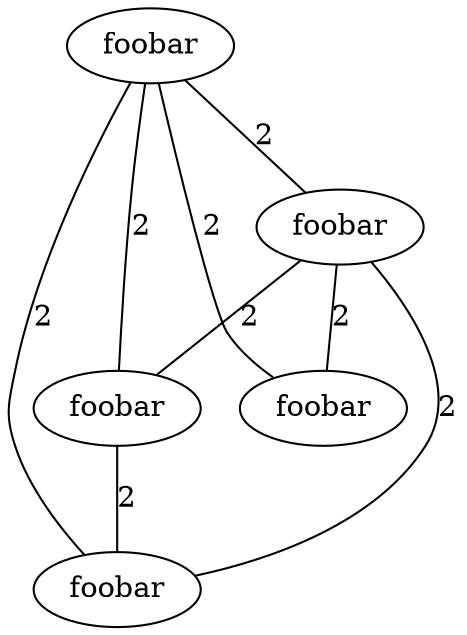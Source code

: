 graph {
0 [color="black" label="foobar"];
1 [color="black" label="foobar"];
2 [color="black" label="foobar"];
3 [color="black" label="foobar"];
4 [color="black" label="foobar"];
0 -- 1 [color="black" label="2"];
0 -- 2 [color="black" label="2"];
0 -- 3 [color="black" label="2"];
0 -- 4 [color="black" label="2"];
1 -- 2 [color="black" label="2"];
1 -- 3 [color="black" label="2"];
1 -- 4 [color="black" label="2"];
2 -- 3 [color="black" label="2"];
}
